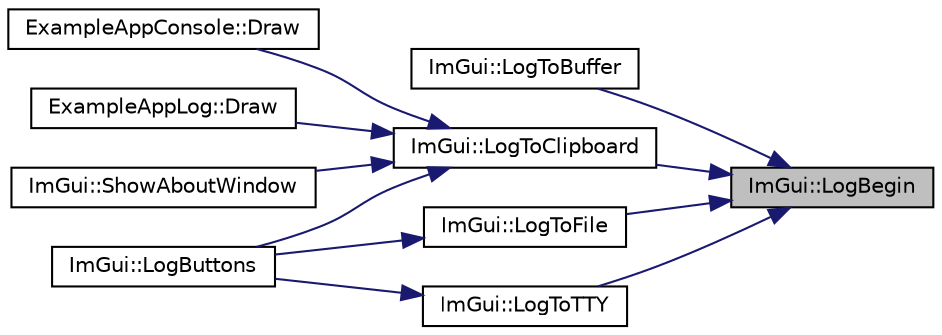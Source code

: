 digraph "ImGui::LogBegin"
{
 // LATEX_PDF_SIZE
  edge [fontname="Helvetica",fontsize="10",labelfontname="Helvetica",labelfontsize="10"];
  node [fontname="Helvetica",fontsize="10",shape=record];
  rankdir="RL";
  Node1 [label="ImGui::LogBegin",height=0.2,width=0.4,color="black", fillcolor="grey75", style="filled", fontcolor="black",tooltip=" "];
  Node1 -> Node2 [dir="back",color="midnightblue",fontsize="10",style="solid"];
  Node2 [label="ImGui::LogToBuffer",height=0.2,width=0.4,color="black", fillcolor="white", style="filled",URL="$namespace_im_gui.html#a4dccd4d729cef38c0c542d433dc09480",tooltip=" "];
  Node1 -> Node3 [dir="back",color="midnightblue",fontsize="10",style="solid"];
  Node3 [label="ImGui::LogToClipboard",height=0.2,width=0.4,color="black", fillcolor="white", style="filled",URL="$namespace_im_gui.html#a70e12f01ecb65747c9a70b73555b6ec1",tooltip=" "];
  Node3 -> Node4 [dir="back",color="midnightblue",fontsize="10",style="solid"];
  Node4 [label="ExampleAppConsole::Draw",height=0.2,width=0.4,color="black", fillcolor="white", style="filled",URL="$struct_example_app_console.html#a0518a09c7e8648dd52c7c06df19ac17a",tooltip=" "];
  Node3 -> Node5 [dir="back",color="midnightblue",fontsize="10",style="solid"];
  Node5 [label="ExampleAppLog::Draw",height=0.2,width=0.4,color="black", fillcolor="white", style="filled",URL="$struct_example_app_log.html#a5ad3a4bdb89171b84aeaff96948a1f77",tooltip=" "];
  Node3 -> Node6 [dir="back",color="midnightblue",fontsize="10",style="solid"];
  Node6 [label="ImGui::LogButtons",height=0.2,width=0.4,color="black", fillcolor="white", style="filled",URL="$namespace_im_gui.html#a7bd295da4be19bab98262c76fcaeb4fb",tooltip=" "];
  Node3 -> Node7 [dir="back",color="midnightblue",fontsize="10",style="solid"];
  Node7 [label="ImGui::ShowAboutWindow",height=0.2,width=0.4,color="black", fillcolor="white", style="filled",URL="$namespace_im_gui.html#ac297462e33309d0540fa459bccdc9304",tooltip=" "];
  Node1 -> Node8 [dir="back",color="midnightblue",fontsize="10",style="solid"];
  Node8 [label="ImGui::LogToFile",height=0.2,width=0.4,color="black", fillcolor="white", style="filled",URL="$namespace_im_gui.html#a8feab4b22519bc5eae9754b0ad545d81",tooltip=" "];
  Node8 -> Node6 [dir="back",color="midnightblue",fontsize="10",style="solid"];
  Node1 -> Node9 [dir="back",color="midnightblue",fontsize="10",style="solid"];
  Node9 [label="ImGui::LogToTTY",height=0.2,width=0.4,color="black", fillcolor="white", style="filled",URL="$namespace_im_gui.html#ad206c49bc6306a56d915251fa5d9e388",tooltip=" "];
  Node9 -> Node6 [dir="back",color="midnightblue",fontsize="10",style="solid"];
}
